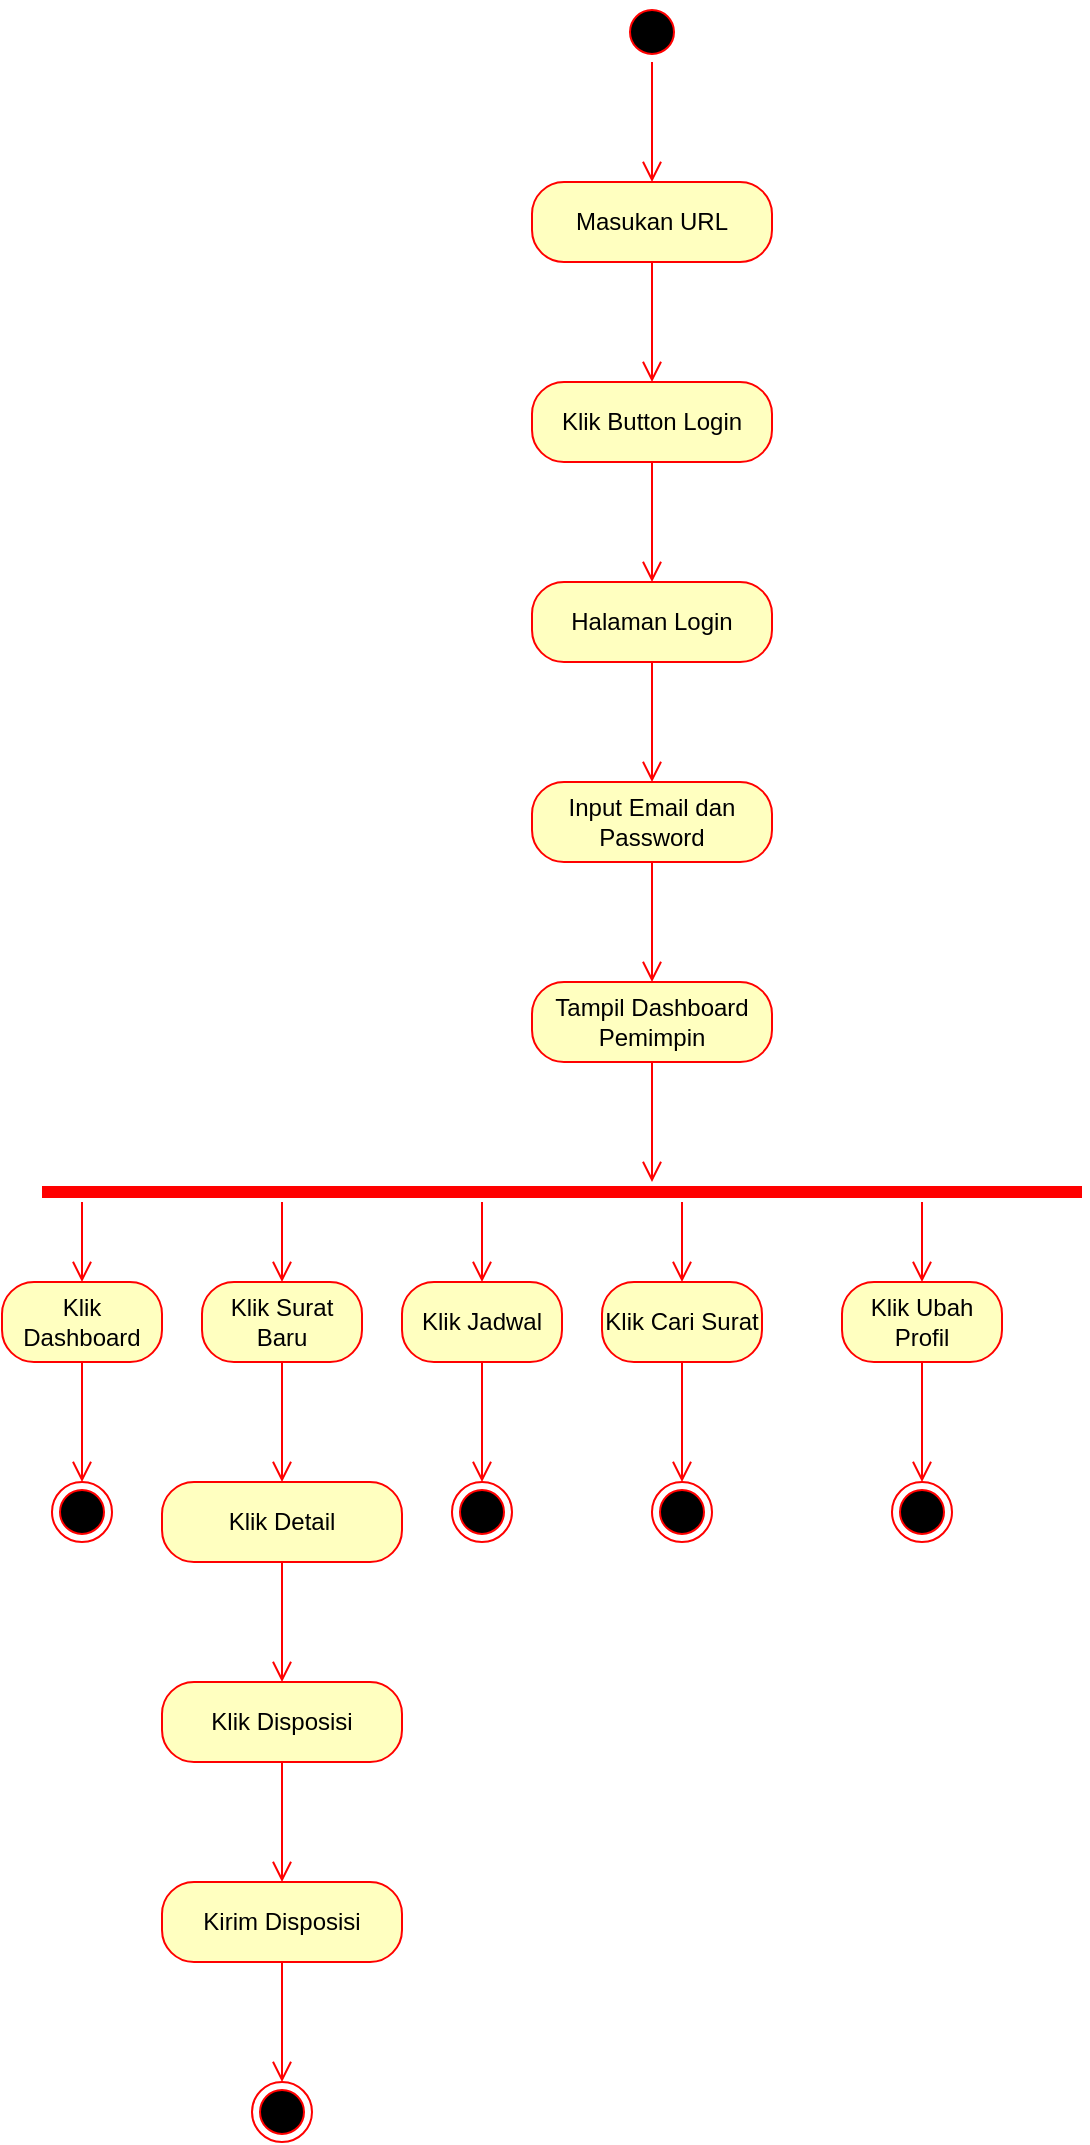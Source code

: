 <mxfile version="21.1.6" type="device">
  <diagram name="Page-1" id="EkFEWgsc2GHSKyieTpSa">
    <mxGraphModel dx="1233" dy="573" grid="1" gridSize="10" guides="1" tooltips="1" connect="1" arrows="1" fold="1" page="1" pageScale="1" pageWidth="850" pageHeight="1100" math="0" shadow="0">
      <root>
        <mxCell id="0" />
        <mxCell id="1" parent="0" />
        <mxCell id="3S7xAI32F0Eyg7sSVChx-1" value="" style="ellipse;html=1;shape=startState;fillColor=#000000;strokeColor=#ff0000;" vertex="1" parent="1">
          <mxGeometry x="370" y="40" width="30" height="30" as="geometry" />
        </mxCell>
        <mxCell id="3S7xAI32F0Eyg7sSVChx-2" value="" style="edgeStyle=orthogonalEdgeStyle;html=1;verticalAlign=bottom;endArrow=open;endSize=8;strokeColor=#ff0000;rounded=0;" edge="1" parent="1" source="3S7xAI32F0Eyg7sSVChx-1">
          <mxGeometry relative="1" as="geometry">
            <mxPoint x="385" y="130" as="targetPoint" />
          </mxGeometry>
        </mxCell>
        <mxCell id="3S7xAI32F0Eyg7sSVChx-3" value="Masukan URL" style="rounded=1;whiteSpace=wrap;html=1;arcSize=40;fontColor=#000000;fillColor=#ffffc0;strokeColor=#ff0000;" vertex="1" parent="1">
          <mxGeometry x="325" y="130" width="120" height="40" as="geometry" />
        </mxCell>
        <mxCell id="3S7xAI32F0Eyg7sSVChx-4" value="" style="edgeStyle=orthogonalEdgeStyle;html=1;verticalAlign=bottom;endArrow=open;endSize=8;strokeColor=#ff0000;rounded=0;" edge="1" parent="1" source="3S7xAI32F0Eyg7sSVChx-3">
          <mxGeometry relative="1" as="geometry">
            <mxPoint x="385" y="230" as="targetPoint" />
          </mxGeometry>
        </mxCell>
        <mxCell id="3S7xAI32F0Eyg7sSVChx-5" value="Klik Button Login" style="rounded=1;whiteSpace=wrap;html=1;arcSize=40;fontColor=#000000;fillColor=#ffffc0;strokeColor=#ff0000;" vertex="1" parent="1">
          <mxGeometry x="325" y="230" width="120" height="40" as="geometry" />
        </mxCell>
        <mxCell id="3S7xAI32F0Eyg7sSVChx-6" value="" style="edgeStyle=orthogonalEdgeStyle;html=1;verticalAlign=bottom;endArrow=open;endSize=8;strokeColor=#ff0000;rounded=0;" edge="1" parent="1" source="3S7xAI32F0Eyg7sSVChx-5">
          <mxGeometry relative="1" as="geometry">
            <mxPoint x="385" y="330" as="targetPoint" />
          </mxGeometry>
        </mxCell>
        <mxCell id="3S7xAI32F0Eyg7sSVChx-7" value="Halaman Login" style="rounded=1;whiteSpace=wrap;html=1;arcSize=40;fontColor=#000000;fillColor=#ffffc0;strokeColor=#ff0000;" vertex="1" parent="1">
          <mxGeometry x="325" y="330" width="120" height="40" as="geometry" />
        </mxCell>
        <mxCell id="3S7xAI32F0Eyg7sSVChx-8" value="" style="edgeStyle=orthogonalEdgeStyle;html=1;verticalAlign=bottom;endArrow=open;endSize=8;strokeColor=#ff0000;rounded=0;" edge="1" parent="1" source="3S7xAI32F0Eyg7sSVChx-7">
          <mxGeometry relative="1" as="geometry">
            <mxPoint x="385" y="430" as="targetPoint" />
          </mxGeometry>
        </mxCell>
        <mxCell id="3S7xAI32F0Eyg7sSVChx-9" value="Input Email dan Password" style="rounded=1;whiteSpace=wrap;html=1;arcSize=40;fontColor=#000000;fillColor=#ffffc0;strokeColor=#ff0000;" vertex="1" parent="1">
          <mxGeometry x="325" y="430" width="120" height="40" as="geometry" />
        </mxCell>
        <mxCell id="3S7xAI32F0Eyg7sSVChx-10" value="" style="edgeStyle=orthogonalEdgeStyle;html=1;verticalAlign=bottom;endArrow=open;endSize=8;strokeColor=#ff0000;rounded=0;" edge="1" parent="1" source="3S7xAI32F0Eyg7sSVChx-9">
          <mxGeometry relative="1" as="geometry">
            <mxPoint x="385" y="530" as="targetPoint" />
          </mxGeometry>
        </mxCell>
        <mxCell id="3S7xAI32F0Eyg7sSVChx-11" value="Tampil Dashboard Pemimpin" style="rounded=1;whiteSpace=wrap;html=1;arcSize=40;fontColor=#000000;fillColor=#ffffc0;strokeColor=#ff0000;" vertex="1" parent="1">
          <mxGeometry x="325" y="530" width="120" height="40" as="geometry" />
        </mxCell>
        <mxCell id="3S7xAI32F0Eyg7sSVChx-12" value="" style="edgeStyle=orthogonalEdgeStyle;html=1;verticalAlign=bottom;endArrow=open;endSize=8;strokeColor=#ff0000;rounded=0;" edge="1" parent="1" source="3S7xAI32F0Eyg7sSVChx-11">
          <mxGeometry relative="1" as="geometry">
            <mxPoint x="385" y="630" as="targetPoint" />
          </mxGeometry>
        </mxCell>
        <mxCell id="3S7xAI32F0Eyg7sSVChx-13" value="" style="shape=line;html=1;strokeWidth=6;strokeColor=#ff0000;" vertex="1" parent="1">
          <mxGeometry x="80" y="630" width="520" height="10" as="geometry" />
        </mxCell>
        <mxCell id="3S7xAI32F0Eyg7sSVChx-14" value="" style="edgeStyle=orthogonalEdgeStyle;html=1;verticalAlign=bottom;endArrow=open;endSize=8;strokeColor=#ff0000;rounded=0;" edge="1" parent="1">
          <mxGeometry relative="1" as="geometry">
            <mxPoint x="100" y="680" as="targetPoint" />
            <mxPoint x="100" y="640" as="sourcePoint" />
          </mxGeometry>
        </mxCell>
        <mxCell id="3S7xAI32F0Eyg7sSVChx-15" value="Klik Dashboard" style="rounded=1;whiteSpace=wrap;html=1;arcSize=40;fontColor=#000000;fillColor=#ffffc0;strokeColor=#ff0000;" vertex="1" parent="1">
          <mxGeometry x="60" y="680" width="80" height="40" as="geometry" />
        </mxCell>
        <mxCell id="3S7xAI32F0Eyg7sSVChx-16" value="" style="edgeStyle=orthogonalEdgeStyle;html=1;verticalAlign=bottom;endArrow=open;endSize=8;strokeColor=#ff0000;rounded=0;" edge="1" parent="1" source="3S7xAI32F0Eyg7sSVChx-15">
          <mxGeometry relative="1" as="geometry">
            <mxPoint x="100" y="780" as="targetPoint" />
          </mxGeometry>
        </mxCell>
        <mxCell id="3S7xAI32F0Eyg7sSVChx-17" value="" style="edgeStyle=orthogonalEdgeStyle;html=1;verticalAlign=bottom;endArrow=open;endSize=8;strokeColor=#ff0000;rounded=0;" edge="1" parent="1">
          <mxGeometry relative="1" as="geometry">
            <mxPoint x="200" y="680" as="targetPoint" />
            <mxPoint x="200" y="640" as="sourcePoint" />
          </mxGeometry>
        </mxCell>
        <mxCell id="3S7xAI32F0Eyg7sSVChx-18" value="Klik Surat Baru" style="rounded=1;whiteSpace=wrap;html=1;arcSize=40;fontColor=#000000;fillColor=#ffffc0;strokeColor=#ff0000;" vertex="1" parent="1">
          <mxGeometry x="160" y="680" width="80" height="40" as="geometry" />
        </mxCell>
        <mxCell id="3S7xAI32F0Eyg7sSVChx-19" value="" style="edgeStyle=orthogonalEdgeStyle;html=1;verticalAlign=bottom;endArrow=open;endSize=8;strokeColor=#ff0000;rounded=0;" edge="1" parent="1" source="3S7xAI32F0Eyg7sSVChx-18">
          <mxGeometry relative="1" as="geometry">
            <mxPoint x="200" y="780" as="targetPoint" />
          </mxGeometry>
        </mxCell>
        <mxCell id="3S7xAI32F0Eyg7sSVChx-23" value="" style="edgeStyle=orthogonalEdgeStyle;html=1;verticalAlign=bottom;endArrow=open;endSize=8;strokeColor=#ff0000;rounded=0;" edge="1" parent="1">
          <mxGeometry relative="1" as="geometry">
            <mxPoint x="300" y="680" as="targetPoint" />
            <mxPoint x="300" y="640" as="sourcePoint" />
          </mxGeometry>
        </mxCell>
        <mxCell id="3S7xAI32F0Eyg7sSVChx-24" value="Klik Jadwal" style="rounded=1;whiteSpace=wrap;html=1;arcSize=40;fontColor=#000000;fillColor=#ffffc0;strokeColor=#ff0000;" vertex="1" parent="1">
          <mxGeometry x="260" y="680" width="80" height="40" as="geometry" />
        </mxCell>
        <mxCell id="3S7xAI32F0Eyg7sSVChx-25" value="" style="edgeStyle=orthogonalEdgeStyle;html=1;verticalAlign=bottom;endArrow=open;endSize=8;strokeColor=#ff0000;rounded=0;" edge="1" parent="1" source="3S7xAI32F0Eyg7sSVChx-24">
          <mxGeometry relative="1" as="geometry">
            <mxPoint x="300" y="780" as="targetPoint" />
          </mxGeometry>
        </mxCell>
        <mxCell id="3S7xAI32F0Eyg7sSVChx-26" value="" style="edgeStyle=orthogonalEdgeStyle;html=1;verticalAlign=bottom;endArrow=open;endSize=8;strokeColor=#ff0000;rounded=0;" edge="1" parent="1">
          <mxGeometry relative="1" as="geometry">
            <mxPoint x="400" y="680" as="targetPoint" />
            <mxPoint x="400" y="640" as="sourcePoint" />
          </mxGeometry>
        </mxCell>
        <mxCell id="3S7xAI32F0Eyg7sSVChx-27" value="Klik Cari Surat" style="rounded=1;whiteSpace=wrap;html=1;arcSize=40;fontColor=#000000;fillColor=#ffffc0;strokeColor=#ff0000;" vertex="1" parent="1">
          <mxGeometry x="360" y="680" width="80" height="40" as="geometry" />
        </mxCell>
        <mxCell id="3S7xAI32F0Eyg7sSVChx-28" value="" style="edgeStyle=orthogonalEdgeStyle;html=1;verticalAlign=bottom;endArrow=open;endSize=8;strokeColor=#ff0000;rounded=0;" edge="1" parent="1" source="3S7xAI32F0Eyg7sSVChx-27">
          <mxGeometry relative="1" as="geometry">
            <mxPoint x="400" y="780" as="targetPoint" />
          </mxGeometry>
        </mxCell>
        <mxCell id="3S7xAI32F0Eyg7sSVChx-32" value="" style="edgeStyle=orthogonalEdgeStyle;html=1;verticalAlign=bottom;endArrow=open;endSize=8;strokeColor=#ff0000;rounded=0;" edge="1" parent="1">
          <mxGeometry relative="1" as="geometry">
            <mxPoint x="520" y="680" as="targetPoint" />
            <mxPoint x="520" y="640" as="sourcePoint" />
          </mxGeometry>
        </mxCell>
        <mxCell id="3S7xAI32F0Eyg7sSVChx-33" value="Klik Ubah Profil" style="rounded=1;whiteSpace=wrap;html=1;arcSize=40;fontColor=#000000;fillColor=#ffffc0;strokeColor=#ff0000;" vertex="1" parent="1">
          <mxGeometry x="480" y="680" width="80" height="40" as="geometry" />
        </mxCell>
        <mxCell id="3S7xAI32F0Eyg7sSVChx-34" value="" style="edgeStyle=orthogonalEdgeStyle;html=1;verticalAlign=bottom;endArrow=open;endSize=8;strokeColor=#ff0000;rounded=0;" edge="1" parent="1" source="3S7xAI32F0Eyg7sSVChx-33">
          <mxGeometry relative="1" as="geometry">
            <mxPoint x="520" y="780" as="targetPoint" />
          </mxGeometry>
        </mxCell>
        <mxCell id="3S7xAI32F0Eyg7sSVChx-37" value="" style="ellipse;html=1;shape=endState;fillColor=#000000;strokeColor=#ff0000;" vertex="1" parent="1">
          <mxGeometry x="85" y="780" width="30" height="30" as="geometry" />
        </mxCell>
        <mxCell id="3S7xAI32F0Eyg7sSVChx-40" value="" style="ellipse;html=1;shape=endState;fillColor=#000000;strokeColor=#ff0000;" vertex="1" parent="1">
          <mxGeometry x="285" y="780" width="30" height="30" as="geometry" />
        </mxCell>
        <mxCell id="3S7xAI32F0Eyg7sSVChx-41" value="" style="ellipse;html=1;shape=endState;fillColor=#000000;strokeColor=#ff0000;" vertex="1" parent="1">
          <mxGeometry x="385" y="780" width="30" height="30" as="geometry" />
        </mxCell>
        <mxCell id="3S7xAI32F0Eyg7sSVChx-42" value="" style="ellipse;html=1;shape=endState;fillColor=#000000;strokeColor=#ff0000;" vertex="1" parent="1">
          <mxGeometry x="505" y="780" width="30" height="30" as="geometry" />
        </mxCell>
        <mxCell id="3S7xAI32F0Eyg7sSVChx-44" value="Klik Detail" style="rounded=1;whiteSpace=wrap;html=1;arcSize=40;fontColor=#000000;fillColor=#ffffc0;strokeColor=#ff0000;" vertex="1" parent="1">
          <mxGeometry x="140" y="780" width="120" height="40" as="geometry" />
        </mxCell>
        <mxCell id="3S7xAI32F0Eyg7sSVChx-45" value="" style="edgeStyle=orthogonalEdgeStyle;html=1;verticalAlign=bottom;endArrow=open;endSize=8;strokeColor=#ff0000;rounded=0;" edge="1" source="3S7xAI32F0Eyg7sSVChx-44" parent="1">
          <mxGeometry relative="1" as="geometry">
            <mxPoint x="200" y="880" as="targetPoint" />
          </mxGeometry>
        </mxCell>
        <mxCell id="3S7xAI32F0Eyg7sSVChx-46" value="Klik Disposisi" style="rounded=1;whiteSpace=wrap;html=1;arcSize=40;fontColor=#000000;fillColor=#ffffc0;strokeColor=#ff0000;" vertex="1" parent="1">
          <mxGeometry x="140" y="880" width="120" height="40" as="geometry" />
        </mxCell>
        <mxCell id="3S7xAI32F0Eyg7sSVChx-47" value="" style="edgeStyle=orthogonalEdgeStyle;html=1;verticalAlign=bottom;endArrow=open;endSize=8;strokeColor=#ff0000;rounded=0;" edge="1" source="3S7xAI32F0Eyg7sSVChx-46" parent="1">
          <mxGeometry relative="1" as="geometry">
            <mxPoint x="200" y="980" as="targetPoint" />
          </mxGeometry>
        </mxCell>
        <mxCell id="3S7xAI32F0Eyg7sSVChx-48" value="Kirim Disposisi" style="rounded=1;whiteSpace=wrap;html=1;arcSize=40;fontColor=#000000;fillColor=#ffffc0;strokeColor=#ff0000;" vertex="1" parent="1">
          <mxGeometry x="140" y="980" width="120" height="40" as="geometry" />
        </mxCell>
        <mxCell id="3S7xAI32F0Eyg7sSVChx-49" value="" style="edgeStyle=orthogonalEdgeStyle;html=1;verticalAlign=bottom;endArrow=open;endSize=8;strokeColor=#ff0000;rounded=0;" edge="1" source="3S7xAI32F0Eyg7sSVChx-48" parent="1">
          <mxGeometry relative="1" as="geometry">
            <mxPoint x="200" y="1080" as="targetPoint" />
          </mxGeometry>
        </mxCell>
        <mxCell id="3S7xAI32F0Eyg7sSVChx-50" value="" style="ellipse;html=1;shape=endState;fillColor=#000000;strokeColor=#ff0000;" vertex="1" parent="1">
          <mxGeometry x="185" y="1080" width="30" height="30" as="geometry" />
        </mxCell>
      </root>
    </mxGraphModel>
  </diagram>
</mxfile>
